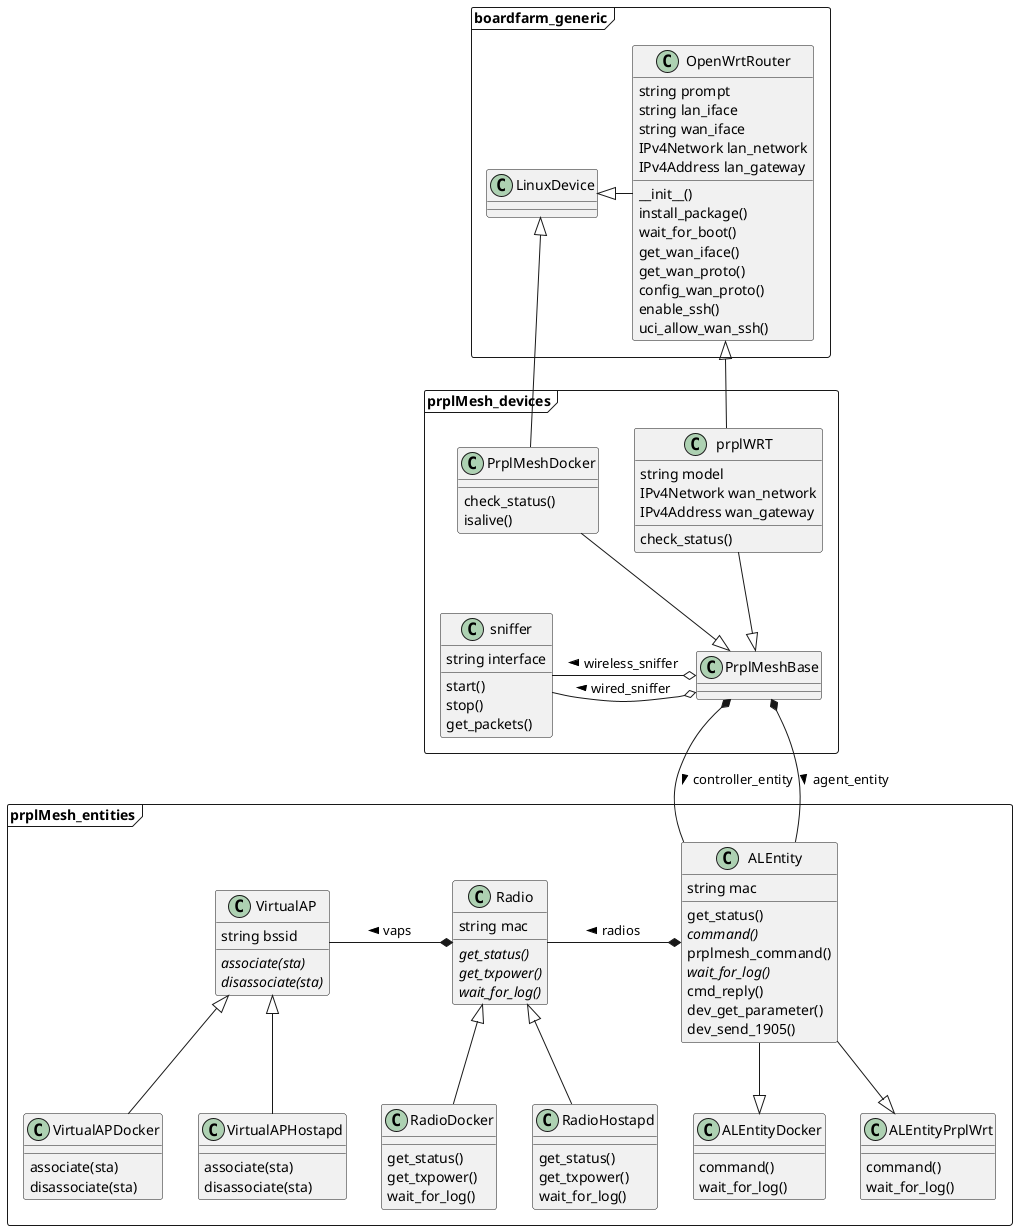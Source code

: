 @startuml
package boardfarm_generic <<Frame>> {

    class LinuxDevice {
    }

    class OpenWrtRouter {
        string prompt
        string lan_iface
        string wan_iface
        IPv4Network lan_network
        IPv4Address lan_gateway

        __init__()
        install_package()
        wait_for_boot()
        get_wan_iface()
        get_wan_proto()
        config_wan_proto()
        enable_ssh()
        uci_allow_wan_ssh()
    }
}

package prplMesh_devices <<Frame>> {

    class prplWRT {
        string model
        IPv4Network wan_network
        IPv4Address wan_gateway

        check_status()
    }

    class PrplMeshBase {
    }

    class PrplMeshDocker {
        check_status()
        isalive()
    }

    class sniffer {
        string interface

        start()
        stop()
        get_packets()
    }
}

package prplMesh_entities <<Frame>> {

    class ALEntity {
        string mac

        get_status()
        {abstract} command()
        prplmesh_command()
        {abstract} wait_for_log()
        cmd_reply()
        dev_get_parameter()
        dev_send_1905()
    }

    class ALEntityDocker {
        command()
        wait_for_log()
    }

    class ALEntityPrplWrt {
        command()
        wait_for_log()
    }

    class Radio {
        string mac

        {abstract} get_status()
        {abstract} get_txpower()
        {abstract} wait_for_log()
    }

    class RadioDocker {
        get_status()
        get_txpower()
        wait_for_log()
    }

    class RadioHostapd {
        get_status()
        get_txpower()
        wait_for_log()
    }

    class VirtualAP {
        string bssid
        {abstract} associate(sta)
        {abstract} disassociate(sta)
    }

    class VirtualAPDocker {
        associate(sta)
        disassociate(sta)
    }

    class VirtualAPHostapd {
        associate(sta)
        disassociate(sta)
    }
}

LinuxDevice <|-right- OpenWrtRouter
OpenWrtRouter <|-- prplWRT
PrplMeshBase *-- ALEntity : > controller_entity
PrplMeshBase *-- ALEntity : > agent_entity
PrplMeshDocker --|> PrplMeshBase
PrplMeshDocker --|> LinuxDevice
prplWRT --|> PrplMeshBase
PrplMeshBase o-left- sniffer : > wired_sniffer
PrplMeshBase o-left- sniffer : > wireless_sniffer
ALEntity --|> ALEntityDocker
ALEntity --|> ALEntityPrplWrt
ALEntity *-left- Radio : > radios
Radio <|-- RadioHostapd
Radio <|-- RadioDocker
Radio *-left- VirtualAP : > vaps
VirtualAP <|-- VirtualAPDocker
VirtualAP <|-- VirtualAPHostapd

@enduml
